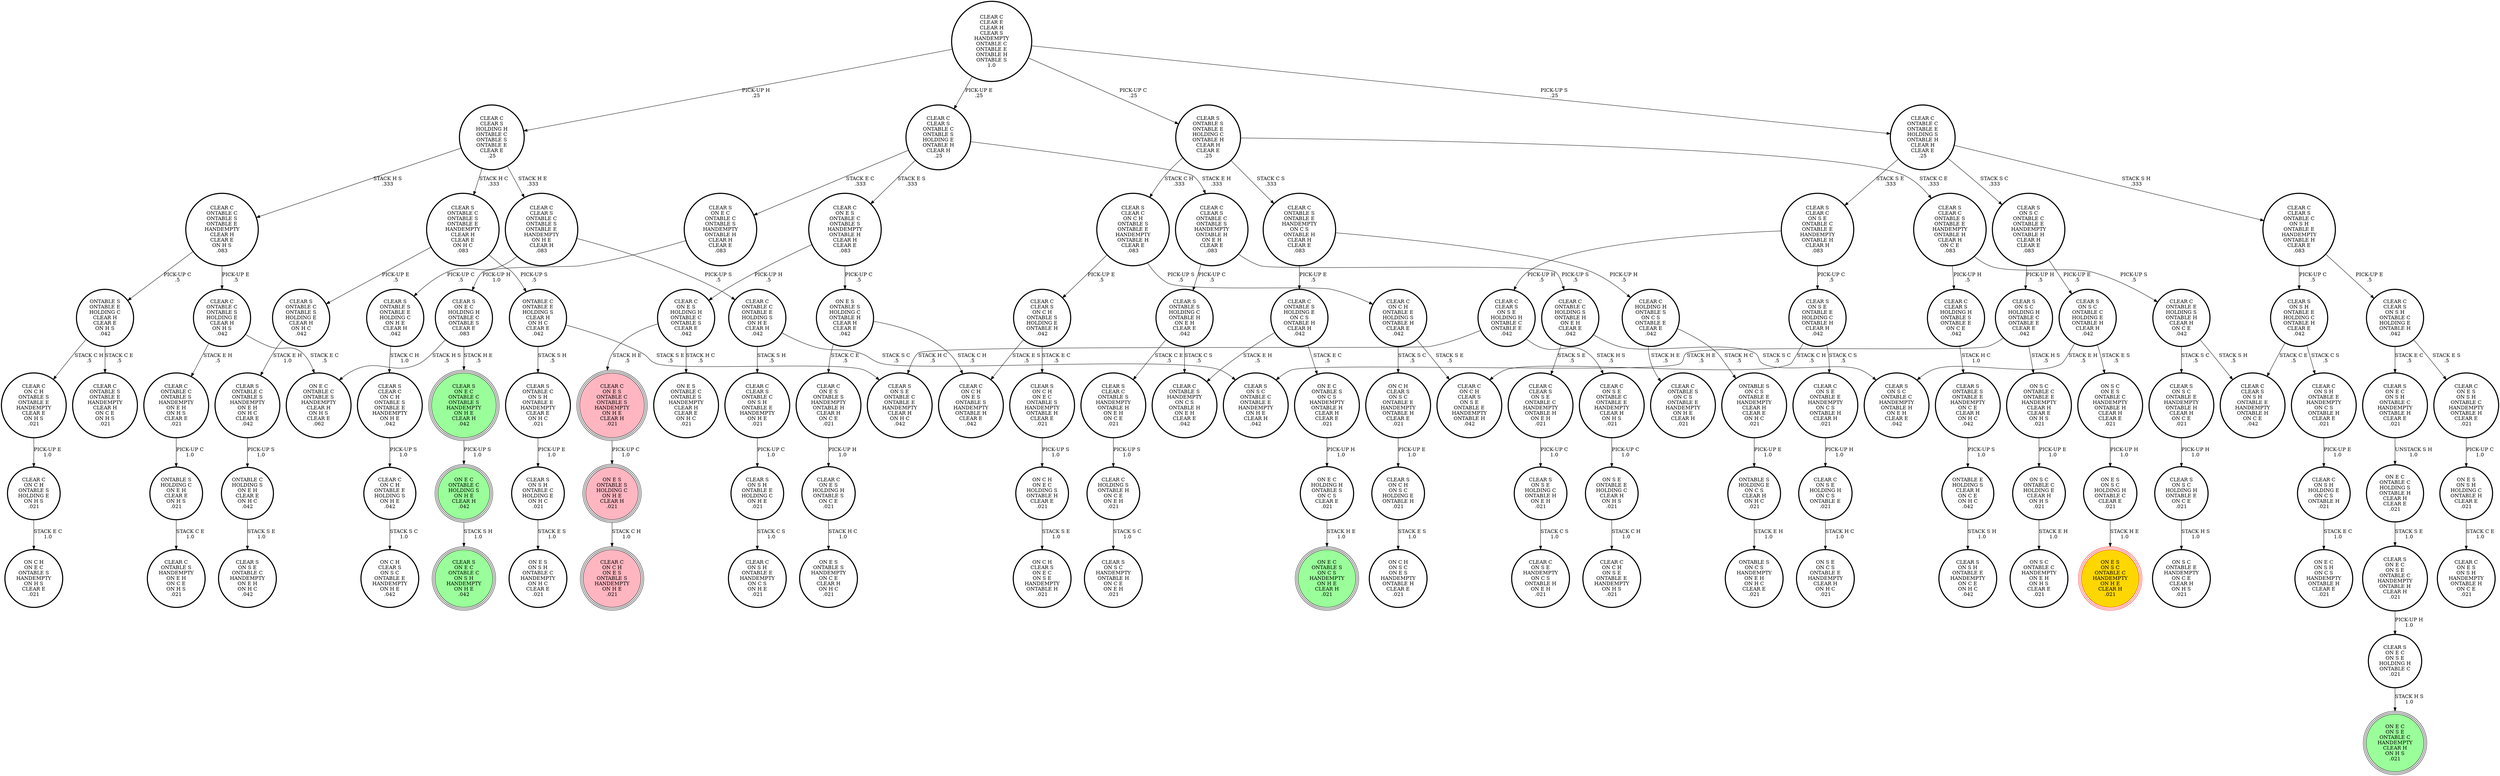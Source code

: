 digraph {
"CLEAR C\nON C H\nONTABLE S\nONTABLE E\nHANDEMPTY\nCLEAR E\nON H S\n.021\n" -> "CLEAR C\nON C H\nONTABLE S\nHOLDING E\nON H S\n.021\n"[label="PICK-UP E\n1.0\n"];
"CLEAR C\nCLEAR S\nONTABLE C\nONTABLE S\nHOLDING E\nONTABLE H\nCLEAR H\n.25\n" -> "CLEAR S\nON E C\nONTABLE C\nONTABLE S\nHANDEMPTY\nONTABLE H\nCLEAR H\nCLEAR E\n.083\n"[label="STACK E C\n.333\n"];
"CLEAR C\nCLEAR S\nONTABLE C\nONTABLE S\nHOLDING E\nONTABLE H\nCLEAR H\n.25\n" -> "CLEAR C\nON E S\nONTABLE C\nONTABLE S\nHANDEMPTY\nONTABLE H\nCLEAR H\nCLEAR E\n.083\n"[label="STACK E S\n.333\n"];
"CLEAR C\nCLEAR S\nONTABLE C\nONTABLE S\nHOLDING E\nONTABLE H\nCLEAR H\n.25\n" -> "CLEAR C\nCLEAR S\nONTABLE C\nONTABLE S\nHANDEMPTY\nONTABLE H\nON E H\nCLEAR E\n.083\n"[label="STACK E H\n.333\n"];
"CLEAR S\nON E C\nON S H\nONTABLE C\nHANDEMPTY\nONTABLE H\nCLEAR E\n.021\n" -> "ON E C\nONTABLE C\nHOLDING S\nONTABLE H\nCLEAR H\nCLEAR E\n.021\n"[label="UNSTACK S H\n1.0\n"];
"CLEAR C\nON E S\nONTABLE S\nHANDEMPTY\nONTABLE H\nCLEAR H\nON C E\n.021\n" -> "CLEAR C\nON E S\nHOLDING H\nONTABLE S\nON C E\n.021\n"[label="PICK-UP H\n1.0\n"];
"CLEAR S\nON C H\nON E C\nONTABLE S\nHANDEMPTY\nONTABLE H\nCLEAR E\n.021\n" -> "ON C H\nON E C\nHOLDING S\nONTABLE H\nCLEAR E\n.021\n"[label="PICK-UP S\n1.0\n"];
"CLEAR C\nONTABLE E\nHOLDING S\nONTABLE H\nCLEAR H\nON C E\n.042\n" -> "CLEAR C\nCLEAR S\nON S H\nONTABLE E\nHANDEMPTY\nONTABLE H\nON C E\n.042\n"[label="STACK S H\n.5\n"];
"CLEAR C\nONTABLE E\nHOLDING S\nONTABLE H\nCLEAR H\nON C E\n.042\n" -> "CLEAR S\nON S C\nONTABLE E\nHANDEMPTY\nONTABLE H\nCLEAR H\nON C E\n.021\n"[label="STACK S C\n.5\n"];
"CLEAR S\nON S C\nHOLDING H\nONTABLE E\nON C E\n.021\n" -> "ON S C\nONTABLE E\nHANDEMPTY\nON C E\nCLEAR H\nON H S\n.021\n"[label="STACK H S\n1.0\n"];
"CLEAR S\nON S H\nONTABLE E\nHOLDING C\nONTABLE H\nCLEAR E\n.042\n" -> "CLEAR C\nCLEAR S\nON S H\nONTABLE E\nHANDEMPTY\nONTABLE H\nON C E\n.042\n"[label="STACK C E\n.5\n"];
"CLEAR S\nON S H\nONTABLE E\nHOLDING C\nONTABLE H\nCLEAR E\n.042\n" -> "CLEAR C\nON S H\nONTABLE E\nHANDEMPTY\nON C S\nONTABLE H\nCLEAR E\n.021\n"[label="STACK C S\n.5\n"];
"ON S C\nON E S\nONTABLE C\nHANDEMPTY\nONTABLE H\nCLEAR H\nCLEAR E\n.021\n" -> "ON E S\nON S C\nHOLDING H\nONTABLE C\nCLEAR E\n.021\n"[label="PICK-UP H\n1.0\n"];
"ON E C\nONTABLE C\nHOLDING S\nON H E\nCLEAR H\n.042\n" -> "CLEAR S\nON E C\nONTABLE C\nON S H\nHANDEMPTY\nON H E\n.042\n"[label="STACK S H\n1.0\n"];
"CLEAR C\nCLEAR S\nHOLDING H\nONTABLE C\nONTABLE S\nONTABLE E\nCLEAR E\n.25\n" -> "CLEAR C\nONTABLE C\nONTABLE S\nONTABLE E\nHANDEMPTY\nCLEAR H\nCLEAR E\nON H S\n.083\n"[label="STACK H S\n.333\n"];
"CLEAR C\nCLEAR S\nHOLDING H\nONTABLE C\nONTABLE S\nONTABLE E\nCLEAR E\n.25\n" -> "CLEAR S\nONTABLE C\nONTABLE S\nONTABLE E\nHANDEMPTY\nCLEAR H\nCLEAR E\nON H C\n.083\n"[label="STACK H C\n.333\n"];
"CLEAR C\nCLEAR S\nHOLDING H\nONTABLE C\nONTABLE S\nONTABLE E\nCLEAR E\n.25\n" -> "CLEAR C\nCLEAR S\nONTABLE C\nONTABLE S\nONTABLE E\nHANDEMPTY\nON H E\nCLEAR H\n.083\n"[label="STACK H E\n.333\n"];
"ON E S\nONTABLE S\nHOLDING C\nON H E\nCLEAR H\n.021\n" -> "CLEAR C\nON C H\nON E S\nONTABLE S\nHANDEMPTY\nON H E\n.021\n"[label="STACK C H\n1.0\n"];
"CLEAR C\nCLEAR S\nON S E\nHOLDING H\nONTABLE C\nONTABLE E\n.042\n" -> "CLEAR C\nON S E\nONTABLE C\nONTABLE E\nHANDEMPTY\nCLEAR H\nON H S\n.021\n"[label="STACK H S\n.5\n"];
"CLEAR C\nCLEAR S\nON S E\nHOLDING H\nONTABLE C\nONTABLE E\n.042\n" -> "CLEAR S\nON S E\nONTABLE C\nONTABLE E\nHANDEMPTY\nCLEAR H\nON H C\n.042\n"[label="STACK H C\n.5\n"];
"CLEAR C\nON C H\nONTABLE E\nHOLDING S\nON H E\n.042\n" -> "ON C H\nCLEAR S\nON S C\nONTABLE E\nHANDEMPTY\nON H E\n.042\n"[label="STACK S C\n1.0\n"];
"CLEAR S\nONTABLE S\nONTABLE E\nHANDEMPTY\nON C E\nCLEAR H\nON H C\n.042\n" -> "ONTABLE E\nHOLDING S\nCLEAR H\nON C E\nON H C\n.042\n"[label="PICK-UP S\n1.0\n"];
"CLEAR C\nON E S\nHOLDING H\nONTABLE S\nON C E\n.021\n" -> "ON E S\nONTABLE S\nHANDEMPTY\nON C E\nCLEAR H\nON H C\n.021\n"[label="STACK H C\n1.0\n"];
"CLEAR S\nCLEAR C\nON C H\nONTABLE S\nONTABLE E\nHANDEMPTY\nONTABLE H\nCLEAR E\n.083\n" -> "CLEAR C\nCLEAR S\nON C H\nONTABLE S\nHOLDING E\nONTABLE H\n.042\n"[label="PICK-UP E\n.5\n"];
"CLEAR S\nCLEAR C\nON C H\nONTABLE S\nONTABLE E\nHANDEMPTY\nONTABLE H\nCLEAR E\n.083\n" -> "CLEAR C\nON C H\nONTABLE E\nHOLDING S\nONTABLE H\nCLEAR E\n.042\n"[label="PICK-UP S\n.5\n"];
"CLEAR S\nONTABLE S\nONTABLE E\nHOLDING C\nON H E\nCLEAR H\n.042\n" -> "CLEAR S\nCLEAR C\nON C H\nONTABLE S\nONTABLE E\nHANDEMPTY\nON H E\n.042\n"[label="STACK C H\n1.0\n"];
"CLEAR C\nCLEAR S\nONTABLE C\nONTABLE S\nONTABLE E\nHANDEMPTY\nON H E\nCLEAR H\n.083\n" -> "CLEAR C\nONTABLE C\nONTABLE E\nHOLDING S\nON H E\nCLEAR H\n.042\n"[label="PICK-UP S\n.5\n"];
"CLEAR C\nCLEAR S\nONTABLE C\nONTABLE S\nONTABLE E\nHANDEMPTY\nON H E\nCLEAR H\n.083\n" -> "CLEAR S\nONTABLE S\nONTABLE E\nHOLDING C\nON H E\nCLEAR H\n.042\n"[label="PICK-UP C\n.5\n"];
"CLEAR C\nON E S\nHOLDING H\nONTABLE C\nONTABLE S\nCLEAR E\n.042\n" -> "ON E S\nONTABLE C\nONTABLE S\nHANDEMPTY\nCLEAR H\nCLEAR E\nON H C\n.021\n"[label="STACK H C\n.5\n"];
"CLEAR C\nON E S\nHOLDING H\nONTABLE C\nONTABLE S\nCLEAR E\n.042\n" -> "CLEAR C\nON E S\nONTABLE C\nONTABLE S\nHANDEMPTY\nON H E\nCLEAR H\n.021\n"[label="STACK H E\n.5\n"];
"CLEAR C\nCLEAR S\nON S H\nONTABLE C\nHOLDING E\nONTABLE H\n.042\n" -> "CLEAR C\nON E S\nON S H\nONTABLE C\nHANDEMPTY\nONTABLE H\nCLEAR E\n.021\n"[label="STACK E S\n.5\n"];
"CLEAR C\nCLEAR S\nON S H\nONTABLE C\nHOLDING E\nONTABLE H\n.042\n" -> "CLEAR S\nON E C\nON S H\nONTABLE C\nHANDEMPTY\nONTABLE H\nCLEAR E\n.021\n"[label="STACK E C\n.5\n"];
"CLEAR C\nONTABLE S\nONTABLE E\nHANDEMPTY\nON C S\nONTABLE H\nCLEAR H\nCLEAR E\n.083\n" -> "CLEAR C\nHOLDING H\nONTABLE S\nON C S\nONTABLE E\nCLEAR E\n.042\n"[label="PICK-UP H\n.5\n"];
"CLEAR C\nONTABLE S\nONTABLE E\nHANDEMPTY\nON C S\nONTABLE H\nCLEAR H\nCLEAR E\n.083\n" -> "CLEAR C\nONTABLE S\nHOLDING E\nON C S\nONTABLE H\nCLEAR H\n.042\n"[label="PICK-UP E\n.5\n"];
"CLEAR S\nONTABLE S\nONTABLE E\nHOLDING C\nONTABLE H\nCLEAR H\nCLEAR E\n.25\n" -> "CLEAR S\nCLEAR C\nONTABLE S\nONTABLE E\nHANDEMPTY\nONTABLE H\nCLEAR H\nON C E\n.083\n"[label="STACK C E\n.333\n"];
"CLEAR S\nONTABLE S\nONTABLE E\nHOLDING C\nONTABLE H\nCLEAR H\nCLEAR E\n.25\n" -> "CLEAR C\nONTABLE S\nONTABLE E\nHANDEMPTY\nON C S\nONTABLE H\nCLEAR H\nCLEAR E\n.083\n"[label="STACK C S\n.333\n"];
"CLEAR S\nONTABLE S\nONTABLE E\nHOLDING C\nONTABLE H\nCLEAR H\nCLEAR E\n.25\n" -> "CLEAR S\nCLEAR C\nON C H\nONTABLE S\nONTABLE E\nHANDEMPTY\nONTABLE H\nCLEAR E\n.083\n"[label="STACK C H\n.333\n"];
"CLEAR S\nCLEAR C\nON S E\nONTABLE C\nONTABLE E\nHANDEMPTY\nONTABLE H\nCLEAR H\n.083\n" -> "CLEAR S\nON S E\nONTABLE E\nHOLDING C\nONTABLE H\nCLEAR H\n.042\n"[label="PICK-UP C\n.5\n"];
"CLEAR S\nCLEAR C\nON S E\nONTABLE C\nONTABLE E\nHANDEMPTY\nONTABLE H\nCLEAR H\n.083\n" -> "CLEAR C\nCLEAR S\nON S E\nHOLDING H\nONTABLE C\nONTABLE E\n.042\n"[label="PICK-UP H\n.5\n"];
"CLEAR C\nCLEAR S\nONTABLE C\nON S H\nONTABLE E\nHANDEMPTY\nONTABLE H\nCLEAR E\n.083\n" -> "CLEAR S\nON S H\nONTABLE E\nHOLDING C\nONTABLE H\nCLEAR E\n.042\n"[label="PICK-UP C\n.5\n"];
"CLEAR C\nCLEAR S\nONTABLE C\nON S H\nONTABLE E\nHANDEMPTY\nONTABLE H\nCLEAR E\n.083\n" -> "CLEAR C\nCLEAR S\nON S H\nONTABLE C\nHOLDING E\nONTABLE H\n.042\n"[label="PICK-UP E\n.5\n"];
"CLEAR S\nONTABLE C\nON S H\nONTABLE E\nHANDEMPTY\nCLEAR E\nON H C\n.021\n" -> "CLEAR S\nON S H\nONTABLE C\nHOLDING E\nON H C\n.021\n"[label="PICK-UP E\n1.0\n"];
"CLEAR C\nONTABLE C\nONTABLE S\nONTABLE E\nHANDEMPTY\nCLEAR H\nCLEAR E\nON H S\n.083\n" -> "CLEAR C\nONTABLE C\nONTABLE S\nHOLDING E\nCLEAR H\nON H S\n.042\n"[label="PICK-UP E\n.5\n"];
"CLEAR C\nONTABLE C\nONTABLE S\nONTABLE E\nHANDEMPTY\nCLEAR H\nCLEAR E\nON H S\n.083\n" -> "ONTABLE S\nONTABLE E\nHOLDING C\nCLEAR H\nCLEAR E\nON H S\n.042\n"[label="PICK-UP C\n.5\n"];
"CLEAR C\nON S H\nONTABLE E\nHANDEMPTY\nON C S\nONTABLE H\nCLEAR E\n.021\n" -> "CLEAR C\nON S H\nHOLDING E\nON C S\nONTABLE H\n.021\n"[label="PICK-UP E\n1.0\n"];
"ON E S\nON S C\nHOLDING H\nONTABLE C\nCLEAR E\n.021\n" -> "ON E S\nON S C\nONTABLE C\nHANDEMPTY\nON H E\nCLEAR H\n.021\n"[label="STACK H E\n1.0\n"];
"CLEAR C\nCLEAR S\nON S E\nONTABLE C\nHANDEMPTY\nONTABLE H\nON E H\n.021\n" -> "CLEAR S\nON S E\nHOLDING C\nONTABLE H\nON E H\n.021\n"[label="PICK-UP C\n1.0\n"];
"CLEAR C\nON E S\nON S H\nONTABLE C\nHANDEMPTY\nONTABLE H\nCLEAR E\n.021\n" -> "ON E S\nON S H\nHOLDING C\nONTABLE H\nCLEAR E\n.021\n"[label="PICK-UP C\n1.0\n"];
"ON E C\nHOLDING H\nONTABLE S\nON C S\nCLEAR E\n.021\n" -> "ON E C\nONTABLE S\nON C S\nHANDEMPTY\nON H E\nCLEAR H\n.021\n"[label="STACK H E\n1.0\n"];
"CLEAR C\nON E S\nONTABLE C\nONTABLE S\nHANDEMPTY\nON H E\nCLEAR H\n.021\n" -> "ON E S\nONTABLE S\nHOLDING C\nON H E\nCLEAR H\n.021\n"[label="PICK-UP C\n1.0\n"];
"ON E S\nONTABLE S\nHOLDING C\nONTABLE H\nCLEAR H\nCLEAR E\n.042\n" -> "CLEAR C\nON E S\nONTABLE S\nHANDEMPTY\nONTABLE H\nCLEAR H\nON C E\n.021\n"[label="STACK C E\n.5\n"];
"ON E S\nONTABLE S\nHOLDING C\nONTABLE H\nCLEAR H\nCLEAR E\n.042\n" -> "CLEAR C\nON C H\nON E S\nONTABLE S\nHANDEMPTY\nONTABLE H\nCLEAR E\n.042\n"[label="STACK C H\n.5\n"];
"CLEAR C\nON E S\nONTABLE C\nONTABLE S\nHANDEMPTY\nONTABLE H\nCLEAR H\nCLEAR E\n.083\n" -> "ON E S\nONTABLE S\nHOLDING C\nONTABLE H\nCLEAR H\nCLEAR E\n.042\n"[label="PICK-UP C\n.5\n"];
"CLEAR C\nON E S\nONTABLE C\nONTABLE S\nHANDEMPTY\nONTABLE H\nCLEAR H\nCLEAR E\n.083\n" -> "CLEAR C\nON E S\nHOLDING H\nONTABLE C\nONTABLE S\nCLEAR E\n.042\n"[label="PICK-UP H\n.5\n"];
"CLEAR S\nON S H\nONTABLE E\nHOLDING C\nON H E\n.021\n" -> "CLEAR C\nON S H\nONTABLE E\nHANDEMPTY\nON C S\nON H E\n.021\n"[label="STACK C S\n1.0\n"];
"ONTABLE S\nONTABLE E\nHOLDING C\nCLEAR H\nCLEAR E\nON H S\n.042\n" -> "CLEAR C\nONTABLE S\nONTABLE E\nHANDEMPTY\nCLEAR H\nON C E\nON H S\n.021\n"[label="STACK C E\n.5\n"];
"ONTABLE S\nONTABLE E\nHOLDING C\nCLEAR H\nCLEAR E\nON H S\n.042\n" -> "CLEAR C\nON C H\nONTABLE S\nONTABLE E\nHANDEMPTY\nCLEAR E\nON H S\n.021\n"[label="STACK C H\n.5\n"];
"ON S C\nONTABLE C\nONTABLE E\nHANDEMPTY\nCLEAR H\nCLEAR E\nON H S\n.021\n" -> "ON S C\nONTABLE C\nHOLDING E\nCLEAR H\nON H S\n.021\n"[label="PICK-UP E\n1.0\n"];
"CLEAR S\nCLEAR C\nONTABLE S\nONTABLE E\nHANDEMPTY\nONTABLE H\nCLEAR H\nON C E\n.083\n" -> "CLEAR C\nCLEAR S\nHOLDING H\nONTABLE S\nONTABLE E\nON C E\n.042\n"[label="PICK-UP H\n.5\n"];
"CLEAR S\nCLEAR C\nONTABLE S\nONTABLE E\nHANDEMPTY\nONTABLE H\nCLEAR H\nON C E\n.083\n" -> "CLEAR C\nONTABLE E\nHOLDING S\nONTABLE H\nCLEAR H\nON C E\n.042\n"[label="PICK-UP S\n.5\n"];
"ONTABLE S\nON C S\nONTABLE E\nHANDEMPTY\nCLEAR H\nCLEAR E\nON H C\n.021\n" -> "ONTABLE S\nHOLDING E\nON C S\nCLEAR H\nON H C\n.021\n"[label="PICK-UP E\n1.0\n"];
"CLEAR S\nONTABLE S\nHOLDING C\nONTABLE H\nON E H\nCLEAR E\n.042\n" -> "CLEAR S\nCLEAR C\nONTABLE S\nHANDEMPTY\nONTABLE H\nON E H\nON C E\n.021\n"[label="STACK C E\n.5\n"];
"CLEAR S\nONTABLE S\nHOLDING C\nONTABLE H\nON E H\nCLEAR E\n.042\n" -> "CLEAR C\nONTABLE S\nHANDEMPTY\nON C S\nONTABLE H\nON E H\nCLEAR E\n.042\n"[label="STACK C S\n.5\n"];
"ON C H\nON E C\nHOLDING S\nONTABLE H\nCLEAR E\n.021\n" -> "ON C H\nCLEAR S\nON E C\nON S E\nHANDEMPTY\nONTABLE H\n.021\n"[label="STACK S E\n1.0\n"];
"CLEAR S\nON S C\nHOLDING H\nONTABLE C\nONTABLE E\nCLEAR E\n.042\n" -> "CLEAR S\nON S C\nONTABLE C\nONTABLE E\nHANDEMPTY\nON H E\nCLEAR H\n.042\n"[label="STACK H E\n.5\n"];
"CLEAR S\nON S C\nHOLDING H\nONTABLE C\nONTABLE E\nCLEAR E\n.042\n" -> "ON S C\nONTABLE C\nONTABLE E\nHANDEMPTY\nCLEAR H\nCLEAR E\nON H S\n.021\n"[label="STACK H S\n.5\n"];
"CLEAR C\nHOLDING S\nONTABLE H\nON C E\nON E H\n.021\n" -> "CLEAR S\nON S C\nHANDEMPTY\nONTABLE H\nON C E\nON E H\n.021\n"[label="STACK S C\n1.0\n"];
"CLEAR C\nON C H\nONTABLE S\nHOLDING E\nON H S\n.021\n" -> "ON C H\nON E C\nONTABLE S\nHANDEMPTY\nON H S\nCLEAR E\n.021\n"[label="STACK E C\n1.0\n"];
"CLEAR S\nON E C\nONTABLE C\nONTABLE S\nHANDEMPTY\nON H E\nCLEAR H\n.042\n" -> "ON E C\nONTABLE C\nHOLDING S\nON H E\nCLEAR H\n.042\n"[label="PICK-UP S\n1.0\n"];
"ONTABLE S\nHOLDING E\nON C S\nCLEAR H\nON H C\n.021\n" -> "ONTABLE S\nON C S\nHANDEMPTY\nON E H\nON H C\nCLEAR E\n.021\n"[label="STACK E H\n1.0\n"];
"CLEAR S\nCLEAR C\nONTABLE S\nHANDEMPTY\nONTABLE H\nON E H\nON C E\n.021\n" -> "CLEAR C\nHOLDING S\nONTABLE H\nON C E\nON E H\n.021\n"[label="PICK-UP S\n1.0\n"];
"CLEAR C\nONTABLE C\nHOLDING S\nONTABLE H\nON E H\nCLEAR E\n.042\n" -> "CLEAR S\nON S C\nONTABLE C\nHANDEMPTY\nONTABLE H\nON E H\nCLEAR E\n.042\n"[label="STACK S C\n.5\n"];
"CLEAR C\nONTABLE C\nHOLDING S\nONTABLE H\nON E H\nCLEAR E\n.042\n" -> "CLEAR C\nCLEAR S\nON S E\nONTABLE C\nHANDEMPTY\nONTABLE H\nON E H\n.021\n"[label="STACK S E\n.5\n"];
"CLEAR S\nON E C\nON S E\nONTABLE C\nHANDEMPTY\nONTABLE H\nCLEAR H\n.021\n" -> "CLEAR S\nON E C\nON S E\nHOLDING H\nONTABLE C\n.021\n"[label="PICK-UP H\n1.0\n"];
"CLEAR S\nON C H\nON S C\nHOLDING E\nONTABLE H\n.021\n" -> "ON C H\nON S C\nON E S\nHANDEMPTY\nONTABLE H\nCLEAR E\n.021\n"[label="STACK E S\n1.0\n"];
"CLEAR S\nONTABLE C\nONTABLE S\nONTABLE E\nHANDEMPTY\nCLEAR H\nCLEAR E\nON H C\n.083\n" -> "CLEAR S\nONTABLE C\nONTABLE S\nHOLDING E\nCLEAR H\nON H C\n.042\n"[label="PICK-UP E\n.5\n"];
"CLEAR S\nONTABLE C\nONTABLE S\nONTABLE E\nHANDEMPTY\nCLEAR H\nCLEAR E\nON H C\n.083\n" -> "ONTABLE C\nONTABLE E\nHOLDING S\nCLEAR H\nON H C\nCLEAR E\n.042\n"[label="PICK-UP S\n.5\n"];
"CLEAR C\nON S E\nONTABLE C\nONTABLE E\nHANDEMPTY\nCLEAR H\nON H S\n.021\n" -> "ON S E\nONTABLE E\nHOLDING C\nCLEAR H\nON H S\n.021\n"[label="PICK-UP C\n1.0\n"];
"CLEAR S\nONTABLE C\nONTABLE S\nHANDEMPTY\nON E H\nON H C\nCLEAR E\n.042\n" -> "ONTABLE C\nHOLDING S\nON E H\nCLEAR E\nON H C\n.042\n"[label="PICK-UP S\n1.0\n"];
"CLEAR S\nON S E\nHOLDING C\nONTABLE H\nON E H\n.021\n" -> "CLEAR C\nON S E\nHANDEMPTY\nON C S\nONTABLE H\nON E H\n.021\n"[label="STACK C S\n1.0\n"];
"CLEAR C\nONTABLE S\nHOLDING E\nON C S\nONTABLE H\nCLEAR H\n.042\n" -> "CLEAR C\nONTABLE S\nHANDEMPTY\nON C S\nONTABLE H\nON E H\nCLEAR E\n.042\n"[label="STACK E H\n.5\n"];
"CLEAR C\nONTABLE S\nHOLDING E\nON C S\nONTABLE H\nCLEAR H\n.042\n" -> "ON E C\nONTABLE S\nON C S\nHANDEMPTY\nONTABLE H\nCLEAR H\nCLEAR E\n.021\n"[label="STACK E C\n.5\n"];
"CLEAR S\nON S E\nONTABLE E\nHOLDING C\nONTABLE H\nCLEAR H\n.042\n" -> "CLEAR C\nON C H\nCLEAR S\nON S E\nONTABLE E\nHANDEMPTY\nONTABLE H\n.042\n"[label="STACK C H\n.5\n"];
"CLEAR S\nON S E\nONTABLE E\nHOLDING C\nONTABLE H\nCLEAR H\n.042\n" -> "CLEAR C\nON S E\nONTABLE E\nHANDEMPTY\nON C S\nONTABLE H\nCLEAR H\n.021\n"[label="STACK C S\n.5\n"];
"CLEAR C\nONTABLE C\nONTABLE S\nHOLDING E\nCLEAR H\nON H S\n.042\n" -> "CLEAR C\nONTABLE C\nONTABLE S\nHANDEMPTY\nON E H\nON H S\nCLEAR E\n.021\n"[label="STACK E H\n.5\n"];
"CLEAR C\nONTABLE C\nONTABLE S\nHOLDING E\nCLEAR H\nON H S\n.042\n" -> "ON E C\nONTABLE C\nONTABLE S\nHANDEMPTY\nCLEAR H\nON H S\nCLEAR E\n.062\n"[label="STACK E C\n.5\n"];
"ON S C\nONTABLE C\nHOLDING E\nCLEAR H\nON H S\n.021\n" -> "ON S C\nONTABLE C\nHANDEMPTY\nON E H\nON H S\nCLEAR E\n.021\n"[label="STACK E H\n1.0\n"];
"CLEAR S\nON S C\nONTABLE C\nHOLDING E\nONTABLE H\nCLEAR H\n.042\n" -> "ON S C\nON E S\nONTABLE C\nHANDEMPTY\nONTABLE H\nCLEAR H\nCLEAR E\n.021\n"[label="STACK E S\n.5\n"];
"CLEAR S\nON S C\nONTABLE C\nHOLDING E\nONTABLE H\nCLEAR H\n.042\n" -> "CLEAR S\nON S C\nONTABLE C\nHANDEMPTY\nONTABLE H\nON E H\nCLEAR E\n.042\n"[label="STACK E H\n.5\n"];
"CLEAR C\nCLEAR S\nONTABLE C\nON S H\nONTABLE E\nHANDEMPTY\nON H E\n.021\n" -> "CLEAR S\nON S H\nONTABLE E\nHOLDING C\nON H E\n.021\n"[label="PICK-UP C\n1.0\n"];
"CLEAR S\nONTABLE C\nONTABLE S\nHOLDING E\nCLEAR H\nON H C\n.042\n" -> "CLEAR S\nONTABLE C\nONTABLE S\nHANDEMPTY\nON E H\nON H C\nCLEAR E\n.042\n"[label="STACK E H\n1.0\n"];
"ON E C\nONTABLE S\nON C S\nHANDEMPTY\nONTABLE H\nCLEAR H\nCLEAR E\n.021\n" -> "ON E C\nHOLDING H\nONTABLE S\nON C S\nCLEAR E\n.021\n"[label="PICK-UP H\n1.0\n"];
"CLEAR S\nON E C\nONTABLE C\nONTABLE S\nHANDEMPTY\nONTABLE H\nCLEAR H\nCLEAR E\n.083\n" -> "CLEAR S\nON E C\nHOLDING H\nONTABLE C\nONTABLE S\nCLEAR E\n.083\n"[label="PICK-UP H\n1.0\n"];
"ONTABLE C\nHOLDING S\nON E H\nCLEAR E\nON H C\n.042\n" -> "CLEAR S\nON S E\nONTABLE C\nHANDEMPTY\nON E H\nON H C\n.042\n"[label="STACK S E\n1.0\n"];
"CLEAR C\nONTABLE C\nONTABLE S\nHANDEMPTY\nON E H\nON H S\nCLEAR E\n.021\n" -> "ONTABLE S\nHOLDING C\nON E H\nCLEAR E\nON H S\n.021\n"[label="PICK-UP C\n1.0\n"];
"CLEAR C\nON S E\nONTABLE E\nHANDEMPTY\nON C S\nONTABLE H\nCLEAR H\n.021\n" -> "CLEAR C\nON S E\nHOLDING H\nON C S\nONTABLE E\n.021\n"[label="PICK-UP H\n1.0\n"];
"CLEAR C\nCLEAR S\nON C H\nONTABLE S\nHOLDING E\nONTABLE H\n.042\n" -> "CLEAR C\nON C H\nON E S\nONTABLE S\nHANDEMPTY\nONTABLE H\nCLEAR E\n.042\n"[label="STACK E S\n.5\n"];
"CLEAR C\nCLEAR S\nON C H\nONTABLE S\nHOLDING E\nONTABLE H\n.042\n" -> "CLEAR S\nON C H\nON E C\nONTABLE S\nHANDEMPTY\nONTABLE H\nCLEAR E\n.021\n"[label="STACK E C\n.5\n"];
"ONTABLE C\nONTABLE E\nHOLDING S\nCLEAR H\nON H C\nCLEAR E\n.042\n" -> "CLEAR S\nONTABLE C\nON S H\nONTABLE E\nHANDEMPTY\nCLEAR E\nON H C\n.021\n"[label="STACK S H\n.5\n"];
"ONTABLE C\nONTABLE E\nHOLDING S\nCLEAR H\nON H C\nCLEAR E\n.042\n" -> "CLEAR S\nON S E\nONTABLE C\nONTABLE E\nHANDEMPTY\nCLEAR H\nON H C\n.042\n"[label="STACK S E\n.5\n"];
"CLEAR S\nCLEAR C\nON C H\nONTABLE S\nONTABLE E\nHANDEMPTY\nON H E\n.042\n" -> "CLEAR C\nON C H\nONTABLE E\nHOLDING S\nON H E\n.042\n"[label="PICK-UP S\n1.0\n"];
"CLEAR C\nCLEAR E\nCLEAR H\nCLEAR S\nHANDEMPTY\nONTABLE C\nONTABLE E\nONTABLE H\nONTABLE S\n1.0\n" -> "CLEAR S\nONTABLE S\nONTABLE E\nHOLDING C\nONTABLE H\nCLEAR H\nCLEAR E\n.25\n"[label="PICK-UP C\n.25\n"];
"CLEAR C\nCLEAR E\nCLEAR H\nCLEAR S\nHANDEMPTY\nONTABLE C\nONTABLE E\nONTABLE H\nONTABLE S\n1.0\n" -> "CLEAR C\nONTABLE C\nONTABLE E\nHOLDING S\nONTABLE H\nCLEAR H\nCLEAR E\n.25\n"[label="PICK-UP S\n.25\n"];
"CLEAR C\nCLEAR E\nCLEAR H\nCLEAR S\nHANDEMPTY\nONTABLE C\nONTABLE E\nONTABLE H\nONTABLE S\n1.0\n" -> "CLEAR C\nCLEAR S\nONTABLE C\nONTABLE S\nHOLDING E\nONTABLE H\nCLEAR H\n.25\n"[label="PICK-UP E\n.25\n"];
"CLEAR C\nCLEAR E\nCLEAR H\nCLEAR S\nHANDEMPTY\nONTABLE C\nONTABLE E\nONTABLE H\nONTABLE S\n1.0\n" -> "CLEAR C\nCLEAR S\nHOLDING H\nONTABLE C\nONTABLE S\nONTABLE E\nCLEAR E\n.25\n"[label="PICK-UP H\n.25\n"];
"CLEAR C\nON S H\nHOLDING E\nON C S\nONTABLE H\n.021\n" -> "ON E C\nON S H\nON C S\nHANDEMPTY\nONTABLE H\nCLEAR E\n.021\n"[label="STACK E C\n1.0\n"];
"CLEAR C\nCLEAR S\nONTABLE C\nONTABLE S\nHANDEMPTY\nONTABLE H\nON E H\nCLEAR E\n.083\n" -> "CLEAR C\nONTABLE C\nHOLDING S\nONTABLE H\nON E H\nCLEAR E\n.042\n"[label="PICK-UP S\n.5\n"];
"CLEAR C\nCLEAR S\nONTABLE C\nONTABLE S\nHANDEMPTY\nONTABLE H\nON E H\nCLEAR E\n.083\n" -> "CLEAR S\nONTABLE S\nHOLDING C\nONTABLE H\nON E H\nCLEAR E\n.042\n"[label="PICK-UP C\n.5\n"];
"CLEAR S\nON S C\nONTABLE E\nHANDEMPTY\nONTABLE H\nCLEAR H\nON C E\n.021\n" -> "CLEAR S\nON S C\nHOLDING H\nONTABLE E\nON C E\n.021\n"[label="PICK-UP H\n1.0\n"];
"CLEAR S\nON E C\nON S E\nHOLDING H\nONTABLE C\n.021\n" -> "ON E C\nON S E\nONTABLE C\nHANDEMPTY\nCLEAR H\nON H S\n.021\n"[label="STACK H S\n1.0\n"];
"CLEAR C\nON C H\nONTABLE E\nHOLDING S\nONTABLE H\nCLEAR E\n.042\n" -> "ON C H\nCLEAR S\nON S C\nONTABLE E\nHANDEMPTY\nONTABLE H\nCLEAR E\n.021\n"[label="STACK S C\n.5\n"];
"CLEAR C\nON C H\nONTABLE E\nHOLDING S\nONTABLE H\nCLEAR E\n.042\n" -> "CLEAR C\nON C H\nCLEAR S\nON S E\nONTABLE E\nHANDEMPTY\nONTABLE H\n.042\n"[label="STACK S E\n.5\n"];
"ONTABLE E\nHOLDING S\nCLEAR H\nON C E\nON H C\n.042\n" -> "CLEAR S\nON S H\nONTABLE E\nHANDEMPTY\nON C E\nON H C\n.042\n"[label="STACK S H\n1.0\n"];
"ON S E\nONTABLE E\nHOLDING C\nCLEAR H\nON H S\n.021\n" -> "CLEAR C\nON C H\nON S E\nONTABLE E\nHANDEMPTY\nON H S\n.021\n"[label="STACK C H\n1.0\n"];
"CLEAR S\nON S C\nONTABLE C\nONTABLE E\nHANDEMPTY\nONTABLE H\nCLEAR H\nCLEAR E\n.083\n" -> "CLEAR S\nON S C\nONTABLE C\nHOLDING E\nONTABLE H\nCLEAR H\n.042\n"[label="PICK-UP E\n.5\n"];
"CLEAR S\nON S C\nONTABLE C\nONTABLE E\nHANDEMPTY\nONTABLE H\nCLEAR H\nCLEAR E\n.083\n" -> "CLEAR S\nON S C\nHOLDING H\nONTABLE C\nONTABLE E\nCLEAR E\n.042\n"[label="PICK-UP H\n.5\n"];
"CLEAR C\nON S E\nHOLDING H\nON C S\nONTABLE E\n.021\n" -> "ON S E\nON C S\nONTABLE E\nHANDEMPTY\nCLEAR H\nON H C\n.021\n"[label="STACK H C\n1.0\n"];
"CLEAR C\nHOLDING H\nONTABLE S\nON C S\nONTABLE E\nCLEAR E\n.042\n" -> "ONTABLE S\nON C S\nONTABLE E\nHANDEMPTY\nCLEAR H\nCLEAR E\nON H C\n.021\n"[label="STACK H C\n.5\n"];
"CLEAR C\nHOLDING H\nONTABLE S\nON C S\nONTABLE E\nCLEAR E\n.042\n" -> "CLEAR C\nONTABLE S\nON C S\nONTABLE E\nHANDEMPTY\nON H E\nCLEAR H\n.021\n"[label="STACK H E\n.5\n"];
"CLEAR C\nCLEAR S\nHOLDING H\nONTABLE S\nONTABLE E\nON C E\n.042\n" -> "CLEAR S\nONTABLE S\nONTABLE E\nHANDEMPTY\nON C E\nCLEAR H\nON H C\n.042\n"[label="STACK H C\n1.0\n"];
"ON E C\nONTABLE C\nHOLDING S\nONTABLE H\nCLEAR H\nCLEAR E\n.021\n" -> "CLEAR S\nON E C\nON S E\nONTABLE C\nHANDEMPTY\nONTABLE H\nCLEAR H\n.021\n"[label="STACK S E\n1.0\n"];
"ON E S\nON S H\nHOLDING C\nONTABLE H\nCLEAR E\n.021\n" -> "CLEAR C\nON E S\nON S H\nHANDEMPTY\nONTABLE H\nON C E\n.021\n"[label="STACK C E\n1.0\n"];
"CLEAR C\nONTABLE C\nONTABLE E\nHOLDING S\nONTABLE H\nCLEAR H\nCLEAR E\n.25\n" -> "CLEAR S\nCLEAR C\nON S E\nONTABLE C\nONTABLE E\nHANDEMPTY\nONTABLE H\nCLEAR H\n.083\n"[label="STACK S E\n.333\n"];
"CLEAR C\nONTABLE C\nONTABLE E\nHOLDING S\nONTABLE H\nCLEAR H\nCLEAR E\n.25\n" -> "CLEAR S\nON S C\nONTABLE C\nONTABLE E\nHANDEMPTY\nONTABLE H\nCLEAR H\nCLEAR E\n.083\n"[label="STACK S C\n.333\n"];
"CLEAR C\nONTABLE C\nONTABLE E\nHOLDING S\nONTABLE H\nCLEAR H\nCLEAR E\n.25\n" -> "CLEAR C\nCLEAR S\nONTABLE C\nON S H\nONTABLE E\nHANDEMPTY\nONTABLE H\nCLEAR E\n.083\n"[label="STACK S H\n.333\n"];
"ON C H\nCLEAR S\nON S C\nONTABLE E\nHANDEMPTY\nONTABLE H\nCLEAR E\n.021\n" -> "CLEAR S\nON C H\nON S C\nHOLDING E\nONTABLE H\n.021\n"[label="PICK-UP E\n1.0\n"];
"CLEAR S\nON E C\nHOLDING H\nONTABLE C\nONTABLE S\nCLEAR E\n.083\n" -> "ON E C\nONTABLE C\nONTABLE S\nHANDEMPTY\nCLEAR H\nON H S\nCLEAR E\n.062\n"[label="STACK H S\n.5\n"];
"CLEAR S\nON E C\nHOLDING H\nONTABLE C\nONTABLE S\nCLEAR E\n.083\n" -> "CLEAR S\nON E C\nONTABLE C\nONTABLE S\nHANDEMPTY\nON H E\nCLEAR H\n.042\n"[label="STACK H E\n.5\n"];
"CLEAR S\nON S H\nONTABLE C\nHOLDING E\nON H C\n.021\n" -> "ON E S\nON S H\nONTABLE C\nHANDEMPTY\nON H C\nCLEAR E\n.021\n"[label="STACK E S\n1.0\n"];
"CLEAR C\nONTABLE C\nONTABLE E\nHOLDING S\nON H E\nCLEAR H\n.042\n" -> "CLEAR S\nON S C\nONTABLE C\nONTABLE E\nHANDEMPTY\nON H E\nCLEAR H\n.042\n"[label="STACK S C\n.5\n"];
"CLEAR C\nONTABLE C\nONTABLE E\nHOLDING S\nON H E\nCLEAR H\n.042\n" -> "CLEAR C\nCLEAR S\nONTABLE C\nON S H\nONTABLE E\nHANDEMPTY\nON H E\n.021\n"[label="STACK S H\n.5\n"];
"ONTABLE S\nHOLDING C\nON E H\nCLEAR E\nON H S\n.021\n" -> "CLEAR C\nONTABLE S\nHANDEMPTY\nON E H\nON C E\nON H S\n.021\n"[label="STACK C E\n1.0\n"];
"ON C H\nCLEAR S\nON E C\nON S E\nHANDEMPTY\nONTABLE H\n.021\n" [shape=circle, penwidth=3];
"CLEAR S\nON S E\nONTABLE C\nONTABLE E\nHANDEMPTY\nCLEAR H\nON H C\n.042\n" [shape=circle, penwidth=3];
"ON E S\nONTABLE C\nONTABLE S\nHANDEMPTY\nCLEAR H\nCLEAR E\nON H C\n.021\n" [shape=circle, penwidth=3];
"ON E C\nON S H\nON C S\nHANDEMPTY\nONTABLE H\nCLEAR E\n.021\n" [shape=circle, penwidth=3];
"ON E S\nON S C\nONTABLE C\nHANDEMPTY\nON H E\nCLEAR H\n.021\n" [shape=circle, style=filled color=red, fillcolor=gold, peripheries=3];
"CLEAR S\nON S E\nONTABLE C\nHANDEMPTY\nON E H\nON H C\n.042\n" [shape=circle, penwidth=3];
"CLEAR C\nON E S\nON S H\nHANDEMPTY\nONTABLE H\nON C E\n.021\n" [shape=circle, penwidth=3];
"CLEAR S\nON S H\nONTABLE E\nHANDEMPTY\nON C E\nON H C\n.042\n" [shape=circle, penwidth=3];
"CLEAR S\nON E C\nONTABLE C\nON S H\nHANDEMPTY\nON H E\n.042\n" [shape=circle, style=filled, fillcolor=palegreen1, peripheries=3];
"ON E C\nONTABLE C\nONTABLE S\nHANDEMPTY\nCLEAR H\nON H S\nCLEAR E\n.062\n" [shape=circle, penwidth=3];
"CLEAR C\nCLEAR S\nON S H\nONTABLE E\nHANDEMPTY\nONTABLE H\nON C E\n.042\n" [shape=circle, penwidth=3];
"CLEAR C\nON C H\nON S E\nONTABLE E\nHANDEMPTY\nON H S\n.021\n" [shape=circle, penwidth=3];
"CLEAR C\nONTABLE S\nHANDEMPTY\nON E H\nON C E\nON H S\n.021\n" [shape=circle, penwidth=3];
"CLEAR S\nON S C\nONTABLE C\nHANDEMPTY\nONTABLE H\nON E H\nCLEAR E\n.042\n" [shape=circle, penwidth=3];
"CLEAR C\nON C H\nCLEAR S\nON S E\nONTABLE E\nHANDEMPTY\nONTABLE H\n.042\n" [shape=circle, penwidth=3];
"ON E C\nONTABLE S\nON C S\nHANDEMPTY\nON H E\nCLEAR H\n.021\n" [shape=circle, style=filled, fillcolor=palegreen1, peripheries=3];
"CLEAR C\nONTABLE S\nON C S\nONTABLE E\nHANDEMPTY\nON H E\nCLEAR H\n.021\n" [shape=circle, penwidth=3];
"ONTABLE S\nON C S\nHANDEMPTY\nON E H\nON H C\nCLEAR E\n.021\n" [shape=circle, penwidth=3];
"CLEAR C\nONTABLE S\nONTABLE E\nHANDEMPTY\nCLEAR H\nON C E\nON H S\n.021\n" [shape=circle, penwidth=3];
"ON S E\nON C S\nONTABLE E\nHANDEMPTY\nCLEAR H\nON H C\n.021\n" [shape=circle, penwidth=3];
"CLEAR C\nON S H\nONTABLE E\nHANDEMPTY\nON C S\nON H E\n.021\n" [shape=circle, penwidth=3];
"ON S C\nONTABLE C\nHANDEMPTY\nON E H\nON H S\nCLEAR E\n.021\n" [shape=circle, penwidth=3];
"CLEAR S\nON S C\nONTABLE C\nONTABLE E\nHANDEMPTY\nON H E\nCLEAR H\n.042\n" [shape=circle, penwidth=3];
"CLEAR C\nON C H\nON E S\nONTABLE S\nHANDEMPTY\nON H E\n.021\n" [shape=circle, style=filled, fillcolor=lightpink, peripheries=3];
"ON C H\nON S C\nON E S\nHANDEMPTY\nONTABLE H\nCLEAR E\n.021\n" [shape=circle, penwidth=3];
"ON E S\nONTABLE S\nHANDEMPTY\nON C E\nCLEAR H\nON H C\n.021\n" [shape=circle, penwidth=3];
"ON C H\nON E C\nONTABLE S\nHANDEMPTY\nON H S\nCLEAR E\n.021\n" [shape=circle, penwidth=3];
"CLEAR S\nON S C\nHANDEMPTY\nONTABLE H\nON C E\nON E H\n.021\n" [shape=circle, penwidth=3];
"ON E S\nON S H\nONTABLE C\nHANDEMPTY\nON H C\nCLEAR E\n.021\n" [shape=circle, penwidth=3];
"ON E C\nON S E\nONTABLE C\nHANDEMPTY\nCLEAR H\nON H S\n.021\n" [shape=circle, style=filled, fillcolor=palegreen1, peripheries=3];
"CLEAR C\nON C H\nON E S\nONTABLE S\nHANDEMPTY\nONTABLE H\nCLEAR E\n.042\n" [shape=circle, penwidth=3];
"ON C H\nCLEAR S\nON S C\nONTABLE E\nHANDEMPTY\nON H E\n.042\n" [shape=circle, penwidth=3];
"ON S C\nONTABLE E\nHANDEMPTY\nON C E\nCLEAR H\nON H S\n.021\n" [shape=circle, penwidth=3];
"CLEAR C\nONTABLE S\nHANDEMPTY\nON C S\nONTABLE H\nON E H\nCLEAR E\n.042\n" [shape=circle, penwidth=3];
"CLEAR C\nON S E\nHANDEMPTY\nON C S\nONTABLE H\nON E H\n.021\n" [shape=circle, penwidth=3];
"ON C H\nCLEAR S\nON E C\nON S E\nHANDEMPTY\nONTABLE H\n.021\n" [shape=circle, penwidth=3];
"CLEAR S\nON S H\nONTABLE C\nHOLDING E\nON H C\n.021\n" [shape=circle, penwidth=3];
"CLEAR S\nON S C\nONTABLE C\nONTABLE E\nHANDEMPTY\nONTABLE H\nCLEAR H\nCLEAR E\n.083\n" [shape=circle, penwidth=3];
"CLEAR S\nON S E\nONTABLE C\nONTABLE E\nHANDEMPTY\nCLEAR H\nON H C\n.042\n" [shape=circle, penwidth=3];
"CLEAR C\nON C H\nONTABLE S\nHOLDING E\nON H S\n.021\n" [shape=circle, penwidth=3];
"CLEAR S\nONTABLE C\nON S H\nONTABLE E\nHANDEMPTY\nCLEAR E\nON H C\n.021\n" [shape=circle, penwidth=3];
"CLEAR S\nON S H\nONTABLE E\nHOLDING C\nON H E\n.021\n" [shape=circle, penwidth=3];
"CLEAR C\nCLEAR S\nON S H\nONTABLE C\nHOLDING E\nONTABLE H\n.042\n" [shape=circle, penwidth=3];
"ON E S\nONTABLE C\nONTABLE S\nHANDEMPTY\nCLEAR H\nCLEAR E\nON H C\n.021\n" [shape=circle, penwidth=3];
"CLEAR C\nCLEAR S\nONTABLE C\nON S H\nONTABLE E\nHANDEMPTY\nON H E\n.021\n" [shape=circle, penwidth=3];
"CLEAR C\nONTABLE C\nHOLDING S\nONTABLE H\nON E H\nCLEAR E\n.042\n" [shape=circle, penwidth=3];
"CLEAR S\nON S E\nONTABLE E\nHOLDING C\nONTABLE H\nCLEAR H\n.042\n" [shape=circle, penwidth=3];
"CLEAR C\nCLEAR E\nCLEAR H\nCLEAR S\nHANDEMPTY\nONTABLE C\nONTABLE E\nONTABLE H\nONTABLE S\n1.0\n" [shape=circle, penwidth=3];
"CLEAR S\nONTABLE C\nONTABLE S\nONTABLE E\nHANDEMPTY\nCLEAR H\nCLEAR E\nON H C\n.083\n" [shape=circle, penwidth=3];
"CLEAR S\nON E C\nONTABLE C\nONTABLE S\nHANDEMPTY\nONTABLE H\nCLEAR H\nCLEAR E\n.083\n" [shape=circle, penwidth=3];
"CLEAR S\nON E C\nONTABLE C\nONTABLE S\nHANDEMPTY\nON H E\nCLEAR H\n.042\n" [shape=circle, style=filled, fillcolor=palegreen1, peripheries=3];
"ON E C\nON S H\nON C S\nHANDEMPTY\nONTABLE H\nCLEAR E\n.021\n" [shape=circle, penwidth=3];
"CLEAR C\nON S H\nONTABLE E\nHANDEMPTY\nON C S\nONTABLE H\nCLEAR E\n.021\n" [shape=circle, penwidth=3];
"CLEAR C\nONTABLE E\nHOLDING S\nONTABLE H\nCLEAR H\nON C E\n.042\n" [shape=circle, penwidth=3];
"CLEAR S\nON C H\nON S C\nHOLDING E\nONTABLE H\n.021\n" [shape=circle, penwidth=3];
"CLEAR C\nON E S\nHOLDING H\nONTABLE S\nON C E\n.021\n" [shape=circle, penwidth=3];
"ON C H\nON E C\nHOLDING S\nONTABLE H\nCLEAR E\n.021\n" [shape=circle, penwidth=3];
"ON S C\nONTABLE C\nONTABLE E\nHANDEMPTY\nCLEAR H\nCLEAR E\nON H S\n.021\n" [shape=circle, penwidth=3];
"ON E S\nON S C\nONTABLE C\nHANDEMPTY\nON H E\nCLEAR H\n.021\n" [shape=circle, style=filled color=red, fillcolor=gold, peripheries=3];
"CLEAR S\nON S E\nONTABLE C\nHANDEMPTY\nON E H\nON H C\n.042\n" [shape=circle, penwidth=3];
"CLEAR S\nON S C\nONTABLE E\nHANDEMPTY\nONTABLE H\nCLEAR H\nON C E\n.021\n" [shape=circle, penwidth=3];
"CLEAR S\nONTABLE C\nONTABLE S\nHOLDING E\nCLEAR H\nON H C\n.042\n" [shape=circle, penwidth=3];
"ONTABLE S\nONTABLE E\nHOLDING C\nCLEAR H\nCLEAR E\nON H S\n.042\n" [shape=circle, penwidth=3];
"ONTABLE S\nHOLDING C\nON E H\nCLEAR E\nON H S\n.021\n" [shape=circle, penwidth=3];
"CLEAR S\nON E C\nHOLDING H\nONTABLE C\nONTABLE S\nCLEAR E\n.083\n" [shape=circle, penwidth=3];
"CLEAR C\nCLEAR S\nONTABLE C\nON S H\nONTABLE E\nHANDEMPTY\nONTABLE H\nCLEAR E\n.083\n" [shape=circle, penwidth=3];
"CLEAR C\nON C H\nONTABLE E\nHOLDING S\nON H E\n.042\n" [shape=circle, penwidth=3];
"CLEAR C\nON E S\nON S H\nHANDEMPTY\nONTABLE H\nON C E\n.021\n" [shape=circle, penwidth=3];
"CLEAR C\nHOLDING H\nONTABLE S\nON C S\nONTABLE E\nCLEAR E\n.042\n" [shape=circle, penwidth=3];
"CLEAR C\nCLEAR S\nON C H\nONTABLE S\nHOLDING E\nONTABLE H\n.042\n" [shape=circle, penwidth=3];
"CLEAR S\nON S H\nONTABLE E\nHANDEMPTY\nON C E\nON H C\n.042\n" [shape=circle, penwidth=3];
"ON E S\nONTABLE S\nHOLDING C\nONTABLE H\nCLEAR H\nCLEAR E\n.042\n" [shape=circle, penwidth=3];
"CLEAR S\nON S C\nHOLDING H\nONTABLE C\nONTABLE E\nCLEAR E\n.042\n" [shape=circle, penwidth=3];
"CLEAR S\nON E C\nONTABLE C\nON S H\nHANDEMPTY\nON H E\n.042\n" [shape=circle, style=filled, fillcolor=palegreen1, peripheries=3];
"CLEAR S\nON E C\nON S H\nONTABLE C\nHANDEMPTY\nONTABLE H\nCLEAR E\n.021\n" [shape=circle, penwidth=3];
"CLEAR S\nON E C\nON S E\nONTABLE C\nHANDEMPTY\nONTABLE H\nCLEAR H\n.021\n" [shape=circle, penwidth=3];
"ON E C\nONTABLE C\nONTABLE S\nHANDEMPTY\nCLEAR H\nON H S\nCLEAR E\n.062\n" [shape=circle, penwidth=3];
"CLEAR C\nCLEAR S\nON S H\nONTABLE E\nHANDEMPTY\nONTABLE H\nON C E\n.042\n" [shape=circle, penwidth=3];
"CLEAR C\nON C H\nON S E\nONTABLE E\nHANDEMPTY\nON H S\n.021\n" [shape=circle, penwidth=3];
"CLEAR S\nCLEAR C\nON C H\nONTABLE S\nONTABLE E\nHANDEMPTY\nONTABLE H\nCLEAR E\n.083\n" [shape=circle, penwidth=3];
"CLEAR S\nONTABLE S\nONTABLE E\nHANDEMPTY\nON C E\nCLEAR H\nON H C\n.042\n" [shape=circle, penwidth=3];
"CLEAR C\nON E S\nONTABLE S\nHANDEMPTY\nONTABLE H\nCLEAR H\nON C E\n.021\n" [shape=circle, penwidth=3];
"CLEAR C\nONTABLE S\nHANDEMPTY\nON E H\nON C E\nON H S\n.021\n" [shape=circle, penwidth=3];
"CLEAR C\nON S H\nHOLDING E\nON C S\nONTABLE H\n.021\n" [shape=circle, penwidth=3];
"ONTABLE C\nHOLDING S\nON E H\nCLEAR E\nON H C\n.042\n" [shape=circle, penwidth=3];
"CLEAR S\nON E C\nON S E\nHOLDING H\nONTABLE C\n.021\n" [shape=circle, penwidth=3];
"CLEAR C\nONTABLE C\nONTABLE E\nHOLDING S\nONTABLE H\nCLEAR H\nCLEAR E\n.25\n" [shape=circle, penwidth=3];
"CLEAR C\nCLEAR S\nONTABLE C\nONTABLE S\nHANDEMPTY\nONTABLE H\nON E H\nCLEAR E\n.083\n" [shape=circle, penwidth=3];
"CLEAR S\nON S C\nONTABLE C\nHANDEMPTY\nONTABLE H\nON E H\nCLEAR E\n.042\n" [shape=circle, penwidth=3];
"CLEAR C\nON C H\nCLEAR S\nON S E\nONTABLE E\nHANDEMPTY\nONTABLE H\n.042\n" [shape=circle, penwidth=3];
"ON E C\nONTABLE S\nON C S\nHANDEMPTY\nON H E\nCLEAR H\n.021\n" [shape=circle, style=filled, fillcolor=palegreen1, peripheries=3];
"CLEAR C\nONTABLE C\nONTABLE S\nHANDEMPTY\nON E H\nON H S\nCLEAR E\n.021\n" [shape=circle, penwidth=3];
"ON E S\nON S H\nHOLDING C\nONTABLE H\nCLEAR E\n.021\n" [shape=circle, penwidth=3];
"CLEAR S\nON S H\nONTABLE E\nHOLDING C\nONTABLE H\nCLEAR E\n.042\n" [shape=circle, penwidth=3];
"CLEAR S\nCLEAR C\nONTABLE S\nONTABLE E\nHANDEMPTY\nONTABLE H\nCLEAR H\nON C E\n.083\n" [shape=circle, penwidth=3];
"ON E S\nON S C\nHOLDING H\nONTABLE C\nCLEAR E\n.021\n" [shape=circle, penwidth=3];
"CLEAR C\nONTABLE S\nON C S\nONTABLE E\nHANDEMPTY\nON H E\nCLEAR H\n.021\n" [shape=circle, penwidth=3];
"ONTABLE S\nON C S\nHANDEMPTY\nON E H\nON H C\nCLEAR E\n.021\n" [shape=circle, penwidth=3];
"CLEAR S\nON S C\nHOLDING H\nONTABLE E\nON C E\n.021\n" [shape=circle, penwidth=3];
"CLEAR C\nCLEAR S\nON S E\nHOLDING H\nONTABLE C\nONTABLE E\n.042\n" [shape=circle, penwidth=3];
"CLEAR S\nCLEAR C\nON S E\nONTABLE C\nONTABLE E\nHANDEMPTY\nONTABLE H\nCLEAR H\n.083\n" [shape=circle, penwidth=3];
"CLEAR C\nON S E\nONTABLE C\nONTABLE E\nHANDEMPTY\nCLEAR H\nON H S\n.021\n" [shape=circle, penwidth=3];
"CLEAR C\nONTABLE S\nONTABLE E\nHANDEMPTY\nCLEAR H\nON C E\nON H S\n.021\n" [shape=circle, penwidth=3];
"CLEAR C\nCLEAR S\nONTABLE C\nONTABLE S\nONTABLE E\nHANDEMPTY\nON H E\nCLEAR H\n.083\n" [shape=circle, penwidth=3];
"ON S E\nON C S\nONTABLE E\nHANDEMPTY\nCLEAR H\nON H C\n.021\n" [shape=circle, penwidth=3];
"CLEAR C\nONTABLE S\nONTABLE E\nHANDEMPTY\nON C S\nONTABLE H\nCLEAR H\nCLEAR E\n.083\n" [shape=circle, penwidth=3];
"CLEAR C\nON E S\nHOLDING H\nONTABLE C\nONTABLE S\nCLEAR E\n.042\n" [shape=circle, penwidth=3];
"CLEAR C\nON E S\nONTABLE C\nONTABLE S\nHANDEMPTY\nON H E\nCLEAR H\n.021\n" [shape=circle, style=filled, fillcolor=lightpink, peripheries=3];
"CLEAR C\nONTABLE S\nHOLDING E\nON C S\nONTABLE H\nCLEAR H\n.042\n" [shape=circle, penwidth=3];
"CLEAR C\nONTABLE C\nONTABLE S\nHOLDING E\nCLEAR H\nON H S\n.042\n" [shape=circle, penwidth=3];
"CLEAR S\nON C H\nON E C\nONTABLE S\nHANDEMPTY\nONTABLE H\nCLEAR E\n.021\n" [shape=circle, penwidth=3];
"CLEAR C\nON S H\nONTABLE E\nHANDEMPTY\nON C S\nON H E\n.021\n" [shape=circle, penwidth=3];
"ON S C\nONTABLE C\nHANDEMPTY\nON E H\nON H S\nCLEAR E\n.021\n" [shape=circle, penwidth=3];
"CLEAR S\nCLEAR C\nONTABLE S\nHANDEMPTY\nONTABLE H\nON E H\nON C E\n.021\n" [shape=circle, penwidth=3];
"CLEAR S\nON S C\nONTABLE C\nONTABLE E\nHANDEMPTY\nON H E\nCLEAR H\n.042\n" [shape=circle, penwidth=3];
"CLEAR C\nON E S\nONTABLE C\nONTABLE S\nHANDEMPTY\nONTABLE H\nCLEAR H\nCLEAR E\n.083\n" [shape=circle, penwidth=3];
"CLEAR C\nONTABLE C\nONTABLE S\nONTABLE E\nHANDEMPTY\nCLEAR H\nCLEAR E\nON H S\n.083\n" [shape=circle, penwidth=3];
"CLEAR C\nON C H\nON E S\nONTABLE S\nHANDEMPTY\nON H E\n.021\n" [shape=circle, style=filled, fillcolor=lightpink, peripheries=3];
"ON C H\nON S C\nON E S\nHANDEMPTY\nONTABLE H\nCLEAR E\n.021\n" [shape=circle, penwidth=3];
"CLEAR S\nCLEAR C\nON C H\nONTABLE S\nONTABLE E\nHANDEMPTY\nON H E\n.042\n" [shape=circle, penwidth=3];
"ON E S\nONTABLE S\nHOLDING C\nON H E\nCLEAR H\n.021\n" [shape=circle, style=filled, fillcolor=lightpink, peripheries=3];
"ON E S\nONTABLE S\nHANDEMPTY\nON C E\nCLEAR H\nON H C\n.021\n" [shape=circle, penwidth=3];
"ON S C\nON E S\nONTABLE C\nHANDEMPTY\nONTABLE H\nCLEAR H\nCLEAR E\n.021\n" [shape=circle, penwidth=3];
"CLEAR S\nONTABLE C\nONTABLE S\nHANDEMPTY\nON E H\nON H C\nCLEAR E\n.042\n" [shape=circle, penwidth=3];
"CLEAR C\nON S E\nHOLDING H\nON C S\nONTABLE E\n.021\n" [shape=circle, penwidth=3];
"ON C H\nON E C\nONTABLE S\nHANDEMPTY\nON H S\nCLEAR E\n.021\n" [shape=circle, penwidth=3];
"CLEAR S\nONTABLE S\nONTABLE E\nHOLDING C\nONTABLE H\nCLEAR H\nCLEAR E\n.25\n" [shape=circle, penwidth=3];
"CLEAR S\nON S C\nONTABLE C\nHOLDING E\nONTABLE H\nCLEAR H\n.042\n" [shape=circle, penwidth=3];
"CLEAR S\nON S C\nHANDEMPTY\nONTABLE H\nON C E\nON E H\n.021\n" [shape=circle, penwidth=3];
"CLEAR S\nONTABLE S\nONTABLE E\nHOLDING C\nON H E\nCLEAR H\n.042\n" [shape=circle, penwidth=3];
"CLEAR C\nON E S\nON S H\nONTABLE C\nHANDEMPTY\nONTABLE H\nCLEAR E\n.021\n" [shape=circle, penwidth=3];
"CLEAR C\nON S E\nONTABLE E\nHANDEMPTY\nON C S\nONTABLE H\nCLEAR H\n.021\n" [shape=circle, penwidth=3];
"CLEAR C\nCLEAR S\nON S E\nONTABLE C\nHANDEMPTY\nONTABLE H\nON E H\n.021\n" [shape=circle, penwidth=3];
"CLEAR C\nON C H\nONTABLE S\nONTABLE E\nHANDEMPTY\nCLEAR E\nON H S\n.021\n" [shape=circle, penwidth=3];
"CLEAR C\nCLEAR S\nONTABLE C\nONTABLE S\nHOLDING E\nONTABLE H\nCLEAR H\n.25\n" [shape=circle, penwidth=3];
"ON C H\nCLEAR S\nON S C\nONTABLE E\nHANDEMPTY\nONTABLE H\nCLEAR E\n.021\n" [shape=circle, penwidth=3];
"ONTABLE C\nONTABLE E\nHOLDING S\nCLEAR H\nON H C\nCLEAR E\n.042\n" [shape=circle, penwidth=3];
"CLEAR C\nCLEAR S\nHOLDING H\nONTABLE S\nONTABLE E\nON C E\n.042\n" [shape=circle, penwidth=3];
"ONTABLE S\nON C S\nONTABLE E\nHANDEMPTY\nCLEAR H\nCLEAR E\nON H C\n.021\n" [shape=circle, penwidth=3];
"ONTABLE E\nHOLDING S\nCLEAR H\nON C E\nON H C\n.042\n" [shape=circle, penwidth=3];
"ON E S\nON S H\nONTABLE C\nHANDEMPTY\nON H C\nCLEAR E\n.021\n" [shape=circle, penwidth=3];
"ON S C\nONTABLE C\nHOLDING E\nCLEAR H\nON H S\n.021\n" [shape=circle, penwidth=3];
"CLEAR C\nHOLDING S\nONTABLE H\nON C E\nON E H\n.021\n" [shape=circle, penwidth=3];
"ON E C\nHOLDING H\nONTABLE S\nON C S\nCLEAR E\n.021\n" [shape=circle, penwidth=3];
"ON E C\nONTABLE S\nON C S\nHANDEMPTY\nONTABLE H\nCLEAR H\nCLEAR E\n.021\n" [shape=circle, penwidth=3];
"ON E C\nONTABLE C\nHOLDING S\nONTABLE H\nCLEAR H\nCLEAR E\n.021\n" [shape=circle, penwidth=3];
"ON E C\nON S E\nONTABLE C\nHANDEMPTY\nCLEAR H\nON H S\n.021\n" [shape=circle, style=filled, fillcolor=palegreen1, peripheries=3];
"ON S E\nONTABLE E\nHOLDING C\nCLEAR H\nON H S\n.021\n" [shape=circle, penwidth=3];
"ON E C\nONTABLE C\nHOLDING S\nON H E\nCLEAR H\n.042\n" [shape=circle, style=filled, fillcolor=palegreen1, peripheries=3];
"CLEAR C\nCLEAR S\nHOLDING H\nONTABLE C\nONTABLE S\nONTABLE E\nCLEAR E\n.25\n" [shape=circle, penwidth=3];
"CLEAR C\nON C H\nON E S\nONTABLE S\nHANDEMPTY\nONTABLE H\nCLEAR E\n.042\n" [shape=circle, penwidth=3];
"CLEAR S\nON S E\nHOLDING C\nONTABLE H\nON E H\n.021\n" [shape=circle, penwidth=3];
"CLEAR C\nONTABLE C\nONTABLE E\nHOLDING S\nON H E\nCLEAR H\n.042\n" [shape=circle, penwidth=3];
"CLEAR C\nON C H\nONTABLE E\nHOLDING S\nONTABLE H\nCLEAR E\n.042\n" [shape=circle, penwidth=3];
"ON C H\nCLEAR S\nON S C\nONTABLE E\nHANDEMPTY\nON H E\n.042\n" [shape=circle, penwidth=3];
"ON S C\nONTABLE E\nHANDEMPTY\nON C E\nCLEAR H\nON H S\n.021\n" [shape=circle, penwidth=3];
"CLEAR C\nONTABLE S\nHANDEMPTY\nON C S\nONTABLE H\nON E H\nCLEAR E\n.042\n" [shape=circle, penwidth=3];
"CLEAR S\nONTABLE S\nHOLDING C\nONTABLE H\nON E H\nCLEAR E\n.042\n" [shape=circle, penwidth=3];
"CLEAR C\nON S E\nHANDEMPTY\nON C S\nONTABLE H\nON E H\n.021\n" [shape=circle, penwidth=3];
"ONTABLE S\nHOLDING E\nON C S\nCLEAR H\nON H C\n.021\n" [shape=circle, penwidth=3];
}
